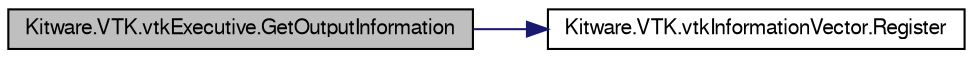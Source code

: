 digraph G
{
  bgcolor="transparent";
  edge [fontname="FreeSans",fontsize="10",labelfontname="FreeSans",labelfontsize="10"];
  node [fontname="FreeSans",fontsize="10",shape=record];
  rankdir="LR";
  Node1 [label="Kitware.VTK.vtkExecutive.GetOutputInformation",height=0.2,width=0.4,color="black", fillcolor="grey75", style="filled" fontcolor="black"];
  Node1 -> Node2 [color="midnightblue",fontsize="10",style="solid",fontname="FreeSans"];
  Node2 [label="Kitware.VTK.vtkInformationVector.Register",height=0.2,width=0.4,color="black",URL="$class_kitware_1_1_v_t_k_1_1vtk_information_vector.html#a8157781a247b855088be28a2f3968337",tooltip="Initiate garbage collection when a reference is removed."];
}
